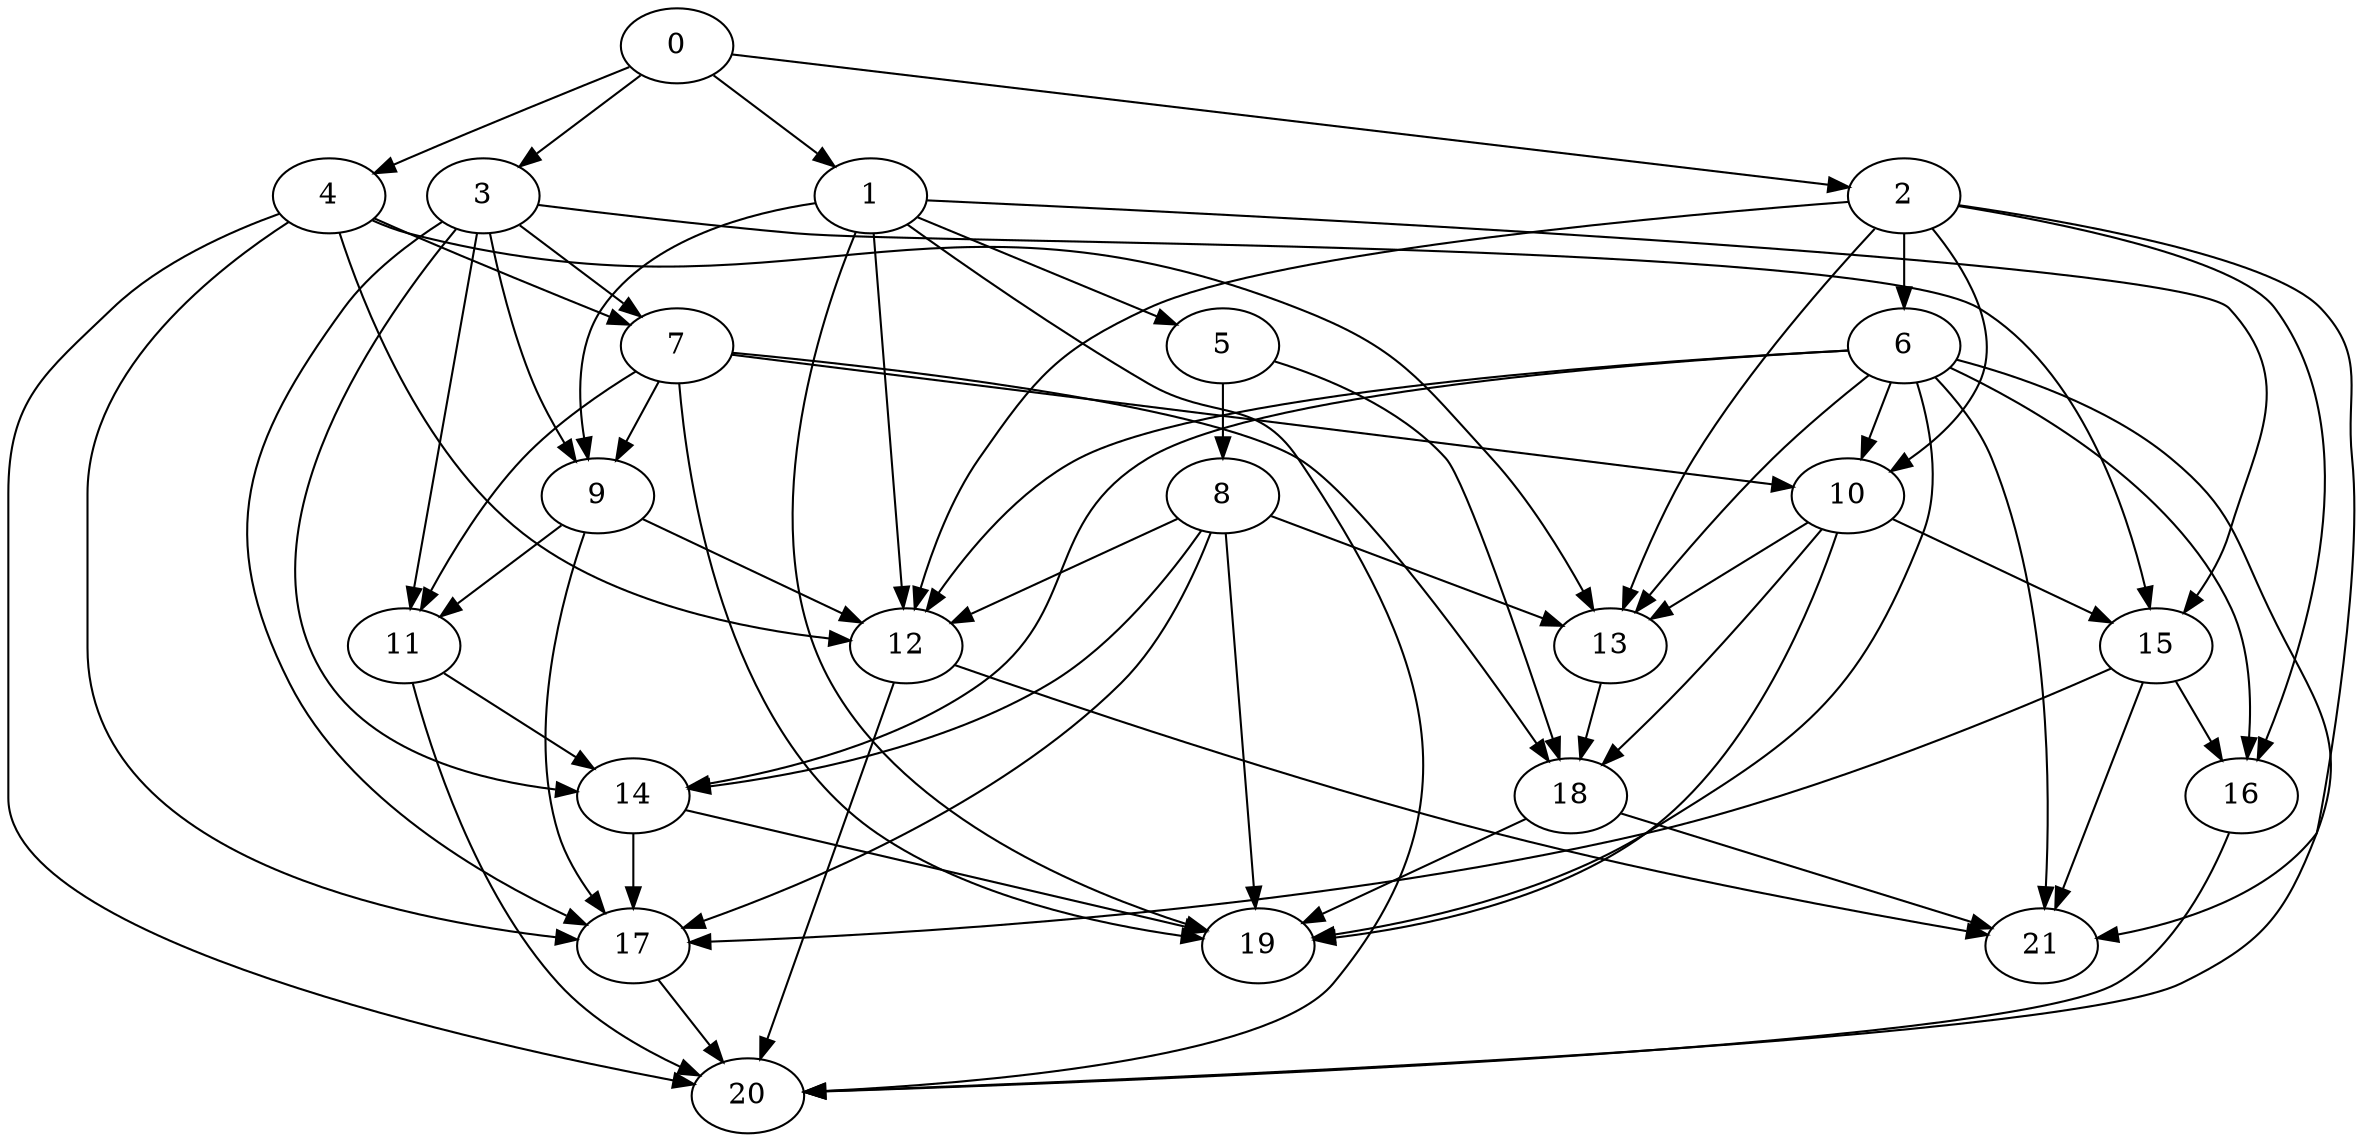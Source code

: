 digraph {
  0->1;
  0->2;
  0->3;
  0->4;
  1->5;
  2->6;
  4->7;
  3->7;
  5->8;
  1->9;
  7->9;
  3->9;
  2->10;
  7->10;
  6->10;
  7->11;
  9->11;
  3->11;
  2->12;
  1->12;
  8->12;
  9->12;
  4->12;
  6->12;
  2->13;
  8->13;
  10->13;
  4->13;
  6->13;
  8->14;
  11->14;
  6->14;
  3->14;
  1->15;
  10->15;
  3->15;
  2->16;
  6->16;
  15->16;
  8->17;
  14->17;
  4->17;
  9->17;
  3->17;
  15->17;
  10->18;
  13->18;
  7->18;
  5->18;
  1->19;
  8->19;
  14->19;
  10->19;
  6->19;
  18->19;
  7->19;
  1->20;
  16->20;
  4->20;
  11->20;
  6->20;
  12->20;
  17->20;
  2->21;
  6->21;
  12->21;
  18->21;
  15->21;
}
